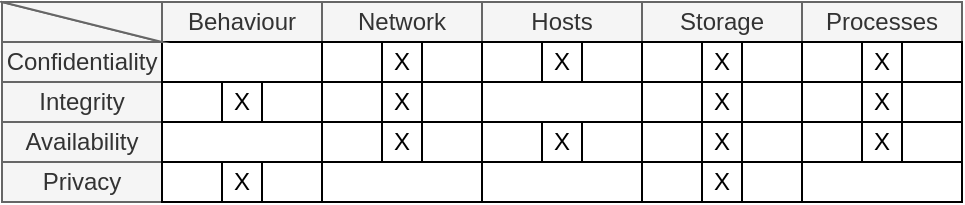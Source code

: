 <mxfile version="17.5.0" type="google"><diagram id="mBbYZ-eVMGkQilfNUnBf" name="Page-1"><mxGraphModel grid="1" page="1" gridSize="10" guides="1" tooltips="1" connect="1" arrows="1" fold="1" pageScale="1" pageWidth="827" pageHeight="1169" math="0" shadow="0"><root><mxCell id="0"/><mxCell id="1" parent="0"/><mxCell id="YUk6FuMUMBKbAMdC6crI-1" value="Behaviour" style="rounded=0;whiteSpace=wrap;html=1;fillColor=#f5f5f5;fontColor=#333333;strokeColor=#666666;" vertex="1" parent="1"><mxGeometry x="240" y="180" width="80" height="20" as="geometry"/></mxCell><mxCell id="YUk6FuMUMBKbAMdC6crI-2" value="Network" style="rounded=0;whiteSpace=wrap;html=1;fillColor=#f5f5f5;fontColor=#333333;strokeColor=#666666;" vertex="1" parent="1"><mxGeometry x="320" y="180" width="80" height="20" as="geometry"/></mxCell><mxCell id="YUk6FuMUMBKbAMdC6crI-3" value="Hosts" style="rounded=0;whiteSpace=wrap;html=1;fillColor=#f5f5f5;fontColor=#333333;strokeColor=#666666;" vertex="1" parent="1"><mxGeometry x="400" y="180" width="80" height="20" as="geometry"/></mxCell><mxCell id="YUk6FuMUMBKbAMdC6crI-4" value="Storage" style="rounded=0;whiteSpace=wrap;html=1;fillColor=#f5f5f5;fontColor=#333333;strokeColor=#666666;" vertex="1" parent="1"><mxGeometry x="480" y="180" width="80" height="20" as="geometry"/></mxCell><mxCell id="YUk6FuMUMBKbAMdC6crI-5" value="Processes" style="rounded=0;whiteSpace=wrap;html=1;fillColor=#f5f5f5;fontColor=#333333;strokeColor=#666666;" vertex="1" parent="1"><mxGeometry x="560" y="180" width="80" height="20" as="geometry"/></mxCell><mxCell id="YUk6FuMUMBKbAMdC6crI-6" value="Confidentiality" style="rounded=0;whiteSpace=wrap;html=1;fillColor=#f5f5f5;fontColor=#333333;strokeColor=#666666;" vertex="1" parent="1"><mxGeometry x="160" y="200" width="80" height="20" as="geometry"/></mxCell><mxCell id="YUk6FuMUMBKbAMdC6crI-7" value="Integrity" style="rounded=0;whiteSpace=wrap;html=1;fillColor=#f5f5f5;fontColor=#333333;strokeColor=#666666;" vertex="1" parent="1"><mxGeometry x="160" y="220" width="80" height="20" as="geometry"/></mxCell><mxCell id="YUk6FuMUMBKbAMdC6crI-8" value="Availability" style="rounded=0;whiteSpace=wrap;html=1;fillColor=#f5f5f5;fontColor=#333333;strokeColor=#666666;" vertex="1" parent="1"><mxGeometry x="160" y="240" width="80" height="20" as="geometry"/></mxCell><mxCell id="YUk6FuMUMBKbAMdC6crI-9" value="Privacy" style="rounded=0;whiteSpace=wrap;html=1;fillColor=#f5f5f5;fontColor=#333333;strokeColor=#666666;" vertex="1" parent="1"><mxGeometry x="160" y="260" width="80" height="20" as="geometry"/></mxCell><mxCell id="YUk6FuMUMBKbAMdC6crI-10" value="" style="rounded=0;whiteSpace=wrap;html=1;" vertex="1" parent="1"><mxGeometry x="240" y="200" width="80" height="20" as="geometry"/></mxCell><mxCell id="YUk6FuMUMBKbAMdC6crI-11" value="" style="rounded=0;whiteSpace=wrap;html=1;" vertex="1" parent="1"><mxGeometry x="240" y="220" width="80" height="20" as="geometry"/></mxCell><mxCell id="YUk6FuMUMBKbAMdC6crI-12" value="" style="rounded=0;whiteSpace=wrap;html=1;" vertex="1" parent="1"><mxGeometry x="240" y="240" width="80" height="20" as="geometry"/></mxCell><mxCell id="YUk6FuMUMBKbAMdC6crI-13" value="" style="rounded=0;whiteSpace=wrap;html=1;" vertex="1" parent="1"><mxGeometry x="240" y="260" width="80" height="20" as="geometry"/></mxCell><mxCell id="YUk6FuMUMBKbAMdC6crI-14" value="" style="rounded=0;whiteSpace=wrap;html=1;" vertex="1" parent="1"><mxGeometry x="320" y="200" width="80" height="20" as="geometry"/></mxCell><mxCell id="YUk6FuMUMBKbAMdC6crI-15" value="" style="rounded=0;whiteSpace=wrap;html=1;" vertex="1" parent="1"><mxGeometry x="320" y="220" width="80" height="20" as="geometry"/></mxCell><mxCell id="YUk6FuMUMBKbAMdC6crI-16" value="" style="rounded=0;whiteSpace=wrap;html=1;" vertex="1" parent="1"><mxGeometry x="320" y="240" width="80" height="20" as="geometry"/></mxCell><mxCell id="YUk6FuMUMBKbAMdC6crI-17" value="" style="rounded=0;whiteSpace=wrap;html=1;" vertex="1" parent="1"><mxGeometry x="320" y="260" width="80" height="20" as="geometry"/></mxCell><mxCell id="YUk6FuMUMBKbAMdC6crI-18" value="" style="rounded=0;whiteSpace=wrap;html=1;" vertex="1" parent="1"><mxGeometry x="400" y="200" width="80" height="20" as="geometry"/></mxCell><mxCell id="YUk6FuMUMBKbAMdC6crI-19" value="" style="rounded=0;whiteSpace=wrap;html=1;" vertex="1" parent="1"><mxGeometry x="400" y="220" width="80" height="20" as="geometry"/></mxCell><mxCell id="YUk6FuMUMBKbAMdC6crI-20" value="" style="rounded=0;whiteSpace=wrap;html=1;" vertex="1" parent="1"><mxGeometry x="400" y="240" width="80" height="20" as="geometry"/></mxCell><mxCell id="YUk6FuMUMBKbAMdC6crI-21" value="" style="rounded=0;whiteSpace=wrap;html=1;" vertex="1" parent="1"><mxGeometry x="400" y="260" width="80" height="20" as="geometry"/></mxCell><mxCell id="YUk6FuMUMBKbAMdC6crI-22" value="" style="rounded=0;whiteSpace=wrap;html=1;" vertex="1" parent="1"><mxGeometry x="480" y="200" width="80" height="20" as="geometry"/></mxCell><mxCell id="YUk6FuMUMBKbAMdC6crI-23" value="" style="rounded=0;whiteSpace=wrap;html=1;" vertex="1" parent="1"><mxGeometry x="480" y="220" width="80" height="20" as="geometry"/></mxCell><mxCell id="YUk6FuMUMBKbAMdC6crI-24" value="" style="rounded=0;whiteSpace=wrap;html=1;" vertex="1" parent="1"><mxGeometry x="480" y="240" width="80" height="20" as="geometry"/></mxCell><mxCell id="YUk6FuMUMBKbAMdC6crI-25" value="" style="rounded=0;whiteSpace=wrap;html=1;" vertex="1" parent="1"><mxGeometry x="480" y="260" width="80" height="20" as="geometry"/></mxCell><mxCell id="YUk6FuMUMBKbAMdC6crI-26" value="" style="rounded=0;whiteSpace=wrap;html=1;" vertex="1" parent="1"><mxGeometry x="560" y="200" width="80" height="20" as="geometry"/></mxCell><mxCell id="YUk6FuMUMBKbAMdC6crI-27" value="" style="rounded=0;whiteSpace=wrap;html=1;" vertex="1" parent="1"><mxGeometry x="560" y="220" width="80" height="20" as="geometry"/></mxCell><mxCell id="YUk6FuMUMBKbAMdC6crI-28" value="" style="rounded=0;whiteSpace=wrap;html=1;" vertex="1" parent="1"><mxGeometry x="560" y="240" width="80" height="20" as="geometry"/></mxCell><mxCell id="YUk6FuMUMBKbAMdC6crI-29" value="" style="rounded=0;whiteSpace=wrap;html=1;" vertex="1" parent="1"><mxGeometry x="560" y="260" width="80" height="20" as="geometry"/></mxCell><mxCell id="YUk6FuMUMBKbAMdC6crI-30" value="" style="verticalLabelPosition=bottom;verticalAlign=top;html=1;shape=mxgraph.basic.orthogonal_triangle;fillColor=#f5f5f5;fontColor=#333333;strokeColor=#666666;" vertex="1" parent="1"><mxGeometry x="160" y="180" width="80" height="20" as="geometry"/></mxCell><mxCell id="YUk6FuMUMBKbAMdC6crI-31" value="" style="verticalLabelPosition=bottom;verticalAlign=top;html=1;shape=mxgraph.basic.orthogonal_triangle;rotation=-180;fillColor=#f5f5f5;fontColor=#333333;strokeColor=#666666;" vertex="1" parent="1"><mxGeometry x="160" y="180" width="80" height="20" as="geometry"/></mxCell><mxCell id="YUk6FuMUMBKbAMdC6crI-34" value="X" style="rounded=0;whiteSpace=wrap;html=1;" vertex="1" parent="1"><mxGeometry x="270" y="220" width="20" height="20" as="geometry"/></mxCell><mxCell id="YUk6FuMUMBKbAMdC6crI-35" value="X" style="rounded=0;whiteSpace=wrap;html=1;" vertex="1" parent="1"><mxGeometry x="350" y="220" width="20" height="20" as="geometry"/></mxCell><mxCell id="YUk6FuMUMBKbAMdC6crI-36" value="X" style="rounded=0;whiteSpace=wrap;html=1;" vertex="1" parent="1"><mxGeometry x="430" y="240" width="20" height="20" as="geometry"/></mxCell><mxCell id="YUk6FuMUMBKbAMdC6crI-37" value="X" style="rounded=0;whiteSpace=wrap;html=1;" vertex="1" parent="1"><mxGeometry x="270" y="260" width="20" height="20" as="geometry"/></mxCell><mxCell id="YUk6FuMUMBKbAMdC6crI-38" value="X" style="rounded=0;whiteSpace=wrap;html=1;" vertex="1" parent="1"><mxGeometry x="510" y="260" width="20" height="20" as="geometry"/></mxCell><mxCell id="YUk6FuMUMBKbAMdC6crI-39" value="X" style="rounded=0;whiteSpace=wrap;html=1;" vertex="1" parent="1"><mxGeometry x="510" y="240" width="20" height="20" as="geometry"/></mxCell><mxCell id="YUk6FuMUMBKbAMdC6crI-40" value="X" style="rounded=0;whiteSpace=wrap;html=1;" vertex="1" parent="1"><mxGeometry x="590" y="240" width="20" height="20" as="geometry"/></mxCell><mxCell id="YUk6FuMUMBKbAMdC6crI-41" value="X" style="rounded=0;whiteSpace=wrap;html=1;" vertex="1" parent="1"><mxGeometry x="590" y="220" width="20" height="20" as="geometry"/></mxCell><mxCell id="YUk6FuMUMBKbAMdC6crI-42" value="X" style="rounded=0;whiteSpace=wrap;html=1;" vertex="1" parent="1"><mxGeometry x="510" y="220" width="20" height="20" as="geometry"/></mxCell><mxCell id="YUk6FuMUMBKbAMdC6crI-44" value="X" style="rounded=0;whiteSpace=wrap;html=1;" vertex="1" parent="1"><mxGeometry x="350" y="240" width="20" height="20" as="geometry"/></mxCell><mxCell id="YUk6FuMUMBKbAMdC6crI-45" value="X" style="rounded=0;whiteSpace=wrap;html=1;" vertex="1" parent="1"><mxGeometry x="350" y="200" width="20" height="20" as="geometry"/></mxCell><mxCell id="YUk6FuMUMBKbAMdC6crI-46" value="X" style="rounded=0;whiteSpace=wrap;html=1;" vertex="1" parent="1"><mxGeometry x="430" y="200" width="20" height="20" as="geometry"/></mxCell><mxCell id="YUk6FuMUMBKbAMdC6crI-47" value="X" style="rounded=0;whiteSpace=wrap;html=1;" vertex="1" parent="1"><mxGeometry x="510" y="200" width="20" height="20" as="geometry"/></mxCell><mxCell id="YUk6FuMUMBKbAMdC6crI-48" value="X" style="rounded=0;whiteSpace=wrap;html=1;" vertex="1" parent="1"><mxGeometry x="590" y="200" width="20" height="20" as="geometry"/></mxCell></root></mxGraphModel></diagram></mxfile>